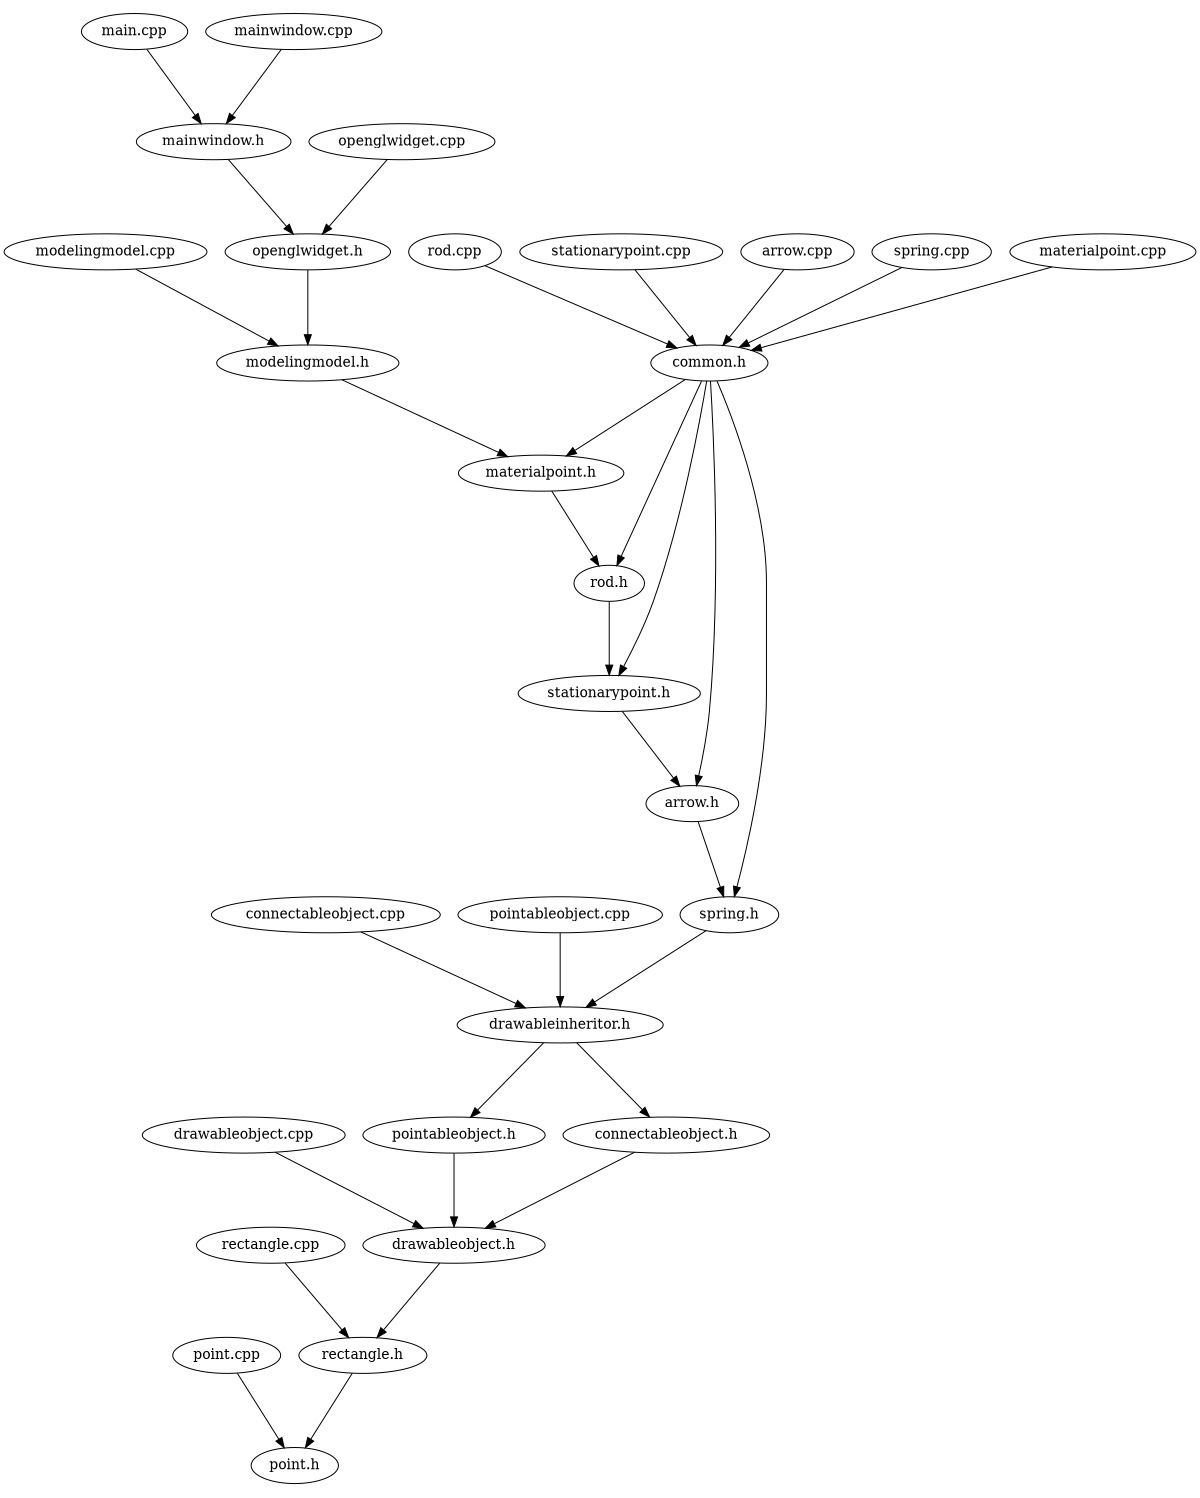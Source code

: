 digraph "source tree" {
    overlap=scale;
    size="8,10";
    ratio="fill";
    fontsize="16";
    fontname="Helvetica";
	clusterrank="local";
	"stationarypoint.h" -> "arrow.h"
	"drawableinheritor.h" -> "pointableobject.h"
	"connectableobject.cpp" -> "drawableinheritor.h"
	"modelingmodel.cpp" -> "modelingmodel.h"
	"modelingmodel.h" -> "materialpoint.h"
	"rod.cpp" -> "common.h"
	"common.h" -> "arrow.h"
	"common.h" -> "spring.h"
	"point.cpp" -> "point.h"
	"stationarypoint.cpp" -> "common.h"
	"connectableobject.h" -> "drawableobject.h"
	"common.h" -> "stationarypoint.h"
	"openglwidget.h" -> "modelingmodel.h"
	"rectangle.h" -> "point.h"
	"main.cpp" -> "mainwindow.h"
	"pointableobject.h" -> "drawableobject.h"
	"drawableobject.h" -> "rectangle.h"
	"drawableinheritor.h" -> "connectableobject.h"
	"arrow.cpp" -> "common.h"
	"mainwindow.cpp" -> "mainwindow.h"
	"spring.cpp" -> "common.h"
	"common.h" -> "rod.h"
	"common.h" -> "materialpoint.h"
	"materialpoint.h" -> "rod.h"
	"rod.h" -> "stationarypoint.h"
	"rectangle.cpp" -> "rectangle.h"
	"openglwidget.cpp" -> "openglwidget.h"
	"materialpoint.cpp" -> "common.h"
	"arrow.h" -> "spring.h"
	"mainwindow.h" -> "openglwidget.h"
	"spring.h" -> "drawableinheritor.h"
	"pointableobject.cpp" -> "drawableinheritor.h"
	"drawableobject.cpp" -> "drawableobject.h"
}
